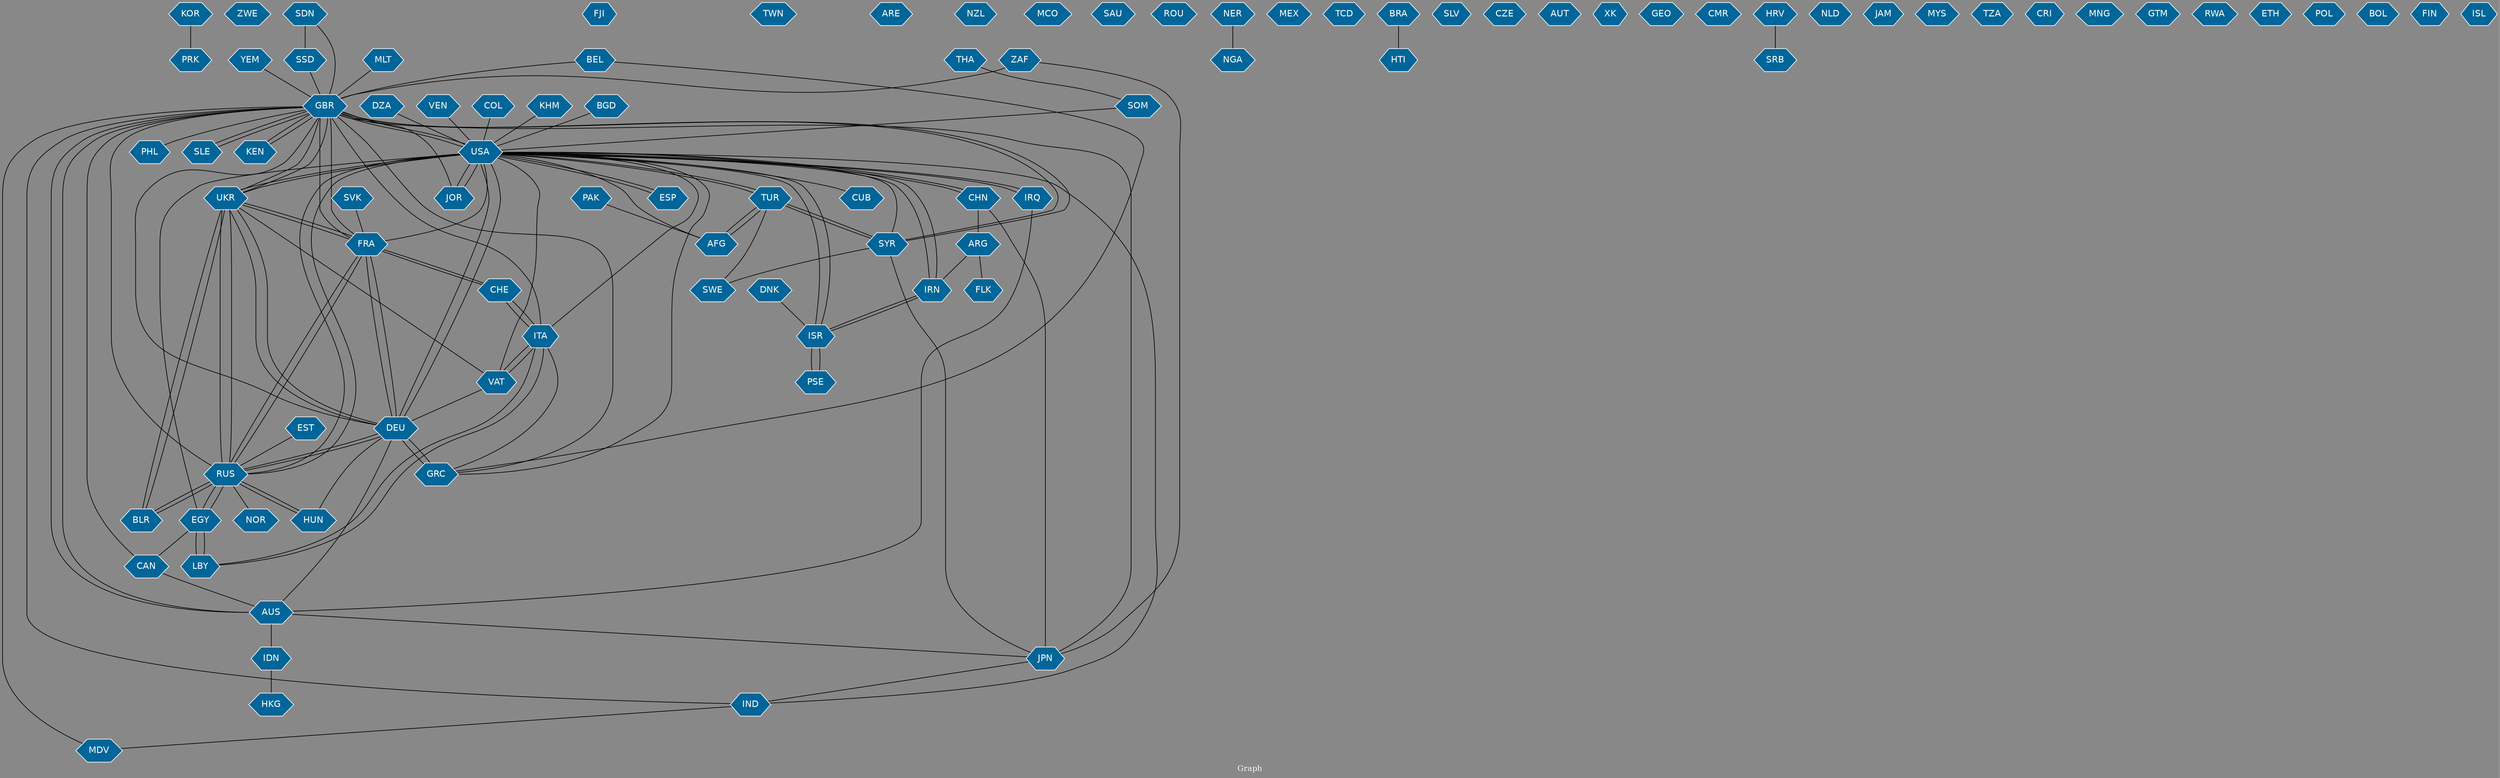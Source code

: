 // Countries together in item graph
graph {
	graph [bgcolor="#888888" fontcolor=white fontsize=12 label="Graph" outputorder=edgesfirst overlap=prism]
	node [color=white fillcolor="#006699" fontcolor=white fontname=Helvetica shape=hexagon style=filled]
	edge [arrowhead=open color=black fontcolor=white fontname=Courier fontsize=12]
		PRK [label=PRK]
		ZWE [label=ZWE]
		GBR [label=GBR]
		USA [label=USA]
		FJI [label=FJI]
		DNK [label=DNK]
		UKR [label=UKR]
		AUS [label=AUS]
		DEU [label=DEU]
		TUR [label=TUR]
		SYR [label=SYR]
		CHN [label=CHN]
		RUS [label=RUS]
		CAN [label=CAN]
		IND [label=IND]
		PAK [label=PAK]
		ESP [label=ESP]
		BLR [label=BLR]
		ISR [label=ISR]
		FRA [label=FRA]
		PSE [label=PSE]
		TWN [label=TWN]
		ARE [label=ARE]
		ARG [label=ARG]
		NZL [label=NZL]
		EGY [label=EGY]
		MCO [label=MCO]
		ITA [label=ITA]
		AFG [label=AFG]
		JPN [label=JPN]
		VEN [label=VEN]
		COL [label=COL]
		FLK [label=FLK]
		GRC [label=GRC]
		LBY [label=LBY]
		BGD [label=BGD]
		SAU [label=SAU]
		SWE [label=SWE]
		IRQ [label=IRQ]
		ROU [label=ROU]
		NER [label=NER]
		ZAF [label=ZAF]
		MEX [label=MEX]
		TCD [label=TCD]
		NOR [label=NOR]
		CUB [label=CUB]
		BRA [label=BRA]
		SLV [label=SLV]
		PHL [label=PHL]
		CZE [label=CZE]
		HKG [label=HKG]
		SLE [label=SLE]
		CHE [label=CHE]
		KEN [label=KEN]
		JOR [label=JOR]
		AUT [label=AUT]
		XK [label=XK]
		GEO [label=GEO]
		DZA [label=DZA]
		SOM [label=SOM]
		CMR [label=CMR]
		IDN [label=IDN]
		HRV [label=HRV]
		SRB [label=SRB]
		KOR [label=KOR]
		NLD [label=NLD]
		SDN [label=SDN]
		SSD [label=SSD]
		VAT [label=VAT]
		HTI [label=HTI]
		JAM [label=JAM]
		MLT [label=MLT]
		HUN [label=HUN]
		IRN [label=IRN]
		MYS [label=MYS]
		TZA [label=TZA]
		NGA [label=NGA]
		CRI [label=CRI]
		SVK [label=SVK]
		EST [label=EST]
		MNG [label=MNG]
		BEL [label=BEL]
		KHM [label=KHM]
		YEM [label=YEM]
		THA [label=THA]
		GTM [label=GTM]
		RWA [label=RWA]
		ETH [label=ETH]
		POL [label=POL]
		BOL [label=BOL]
		FIN [label=FIN]
		ISL [label=ISL]
		MDV [label=MDV]
			UKR -- FRA [weight=6]
			FRA -- RUS [weight=3]
			TUR -- SYR [weight=1]
			SYR -- TUR [weight=1]
			VEN -- USA [weight=1]
			IDN -- HKG [weight=3]
			VAT -- USA [weight=1]
			CAN -- GBR [weight=1]
			BRA -- HTI [weight=1]
			GBR -- KEN [weight=2]
			CHE -- ITA [weight=1]
			SLE -- GBR [weight=2]
			DEU -- GBR [weight=1]
			IND -- GBR [weight=1]
			IND -- MDV [weight=1]
			ISR -- IRN [weight=1]
			BEL -- GRC [weight=1]
			HRV -- SRB [weight=3]
			RUS -- DEU [weight=7]
			IRN -- ISR [weight=2]
			SDN -- SSD [weight=2]
			EST -- RUS [weight=1]
			BGD -- USA [weight=1]
			GBR -- GRC [weight=1]
			EGY -- CAN [weight=1]
			TUR -- USA [weight=1]
			GBR -- JPN [weight=2]
			USA -- UKR [weight=9]
			USA -- IRN [weight=2]
			HUN -- DEU [weight=1]
			AUS -- DEU [weight=1]
			KOR -- PRK [weight=1]
			USA -- AFG [weight=1]
			DEU -- RUS [weight=6]
			TUR -- SWE [weight=1]
			CHN -- USA [weight=1]
			FRA -- CHE [weight=1]
			CHN -- ARG [weight=1]
			THA -- SOM [weight=1]
			TUR -- AFG [weight=1]
			BLR -- RUS [weight=1]
			ARG -- IRN [weight=1]
			KHM -- USA [weight=1]
			USA -- SYR [weight=3]
			USA -- IRQ [weight=1]
			BLR -- UKR [weight=6]
			GBR -- SLE [weight=1]
			SDN -- GBR [weight=1]
			USA -- TUR [weight=1]
			CHN -- JPN [weight=1]
			UKR -- USA [weight=12]
			USA -- RUS [weight=2]
			PAK -- AFG [weight=1]
			PSE -- ISR [weight=3]
			ISR -- USA [weight=1]
			DEU -- GRC [weight=1]
			VAT -- UKR [weight=1]
			RUS -- HUN [weight=2]
			GBR -- RUS [weight=3]
			ITA -- GBR [weight=1]
			JPN -- IND [weight=1]
			AUS -- IDN [weight=1]
			FRA -- DEU [weight=8]
			GBR -- AUS [weight=1]
			GBR -- SYR [weight=2]
			AUS -- GBR [weight=1]
			KEN -- GBR [weight=1]
			DEU -- FRA [weight=9]
			SYR -- SWE [weight=1]
			ISR -- PSE [weight=3]
			FRA -- GBR [weight=1]
			GBR -- MDV [weight=1]
			BEL -- GBR [weight=1]
			CAN -- AUS [weight=1]
			DEU -- UKR [weight=10]
			GBR -- FRA [weight=1]
			UKR -- GBR [weight=1]
			ITA -- CHE [weight=1]
			VAT -- ITA [weight=1]
			SYR -- JPN [weight=1]
			SOM -- USA [weight=1]
			USA -- GRC [weight=1]
			RUS -- UKR [weight=31]
			USA -- FRA [weight=1]
			SSD -- GBR [weight=1]
			IRN -- USA [weight=2]
			USA -- ESP [weight=1]
			DNK -- ISR [weight=1]
			ARG -- FLK [weight=2]
			MLT -- GBR [weight=1]
			LBY -- EGY [weight=2]
			EGY -- LBY [weight=2]
			ESP -- USA [weight=1]
			GBR -- USA [weight=3]
			USA -- DEU [weight=2]
			LBY -- ITA [weight=1]
			USA -- ISR [weight=2]
			GRC -- ITA [weight=1]
			UKR -- DEU [weight=11]
			UKR -- RUS [weight=20]
			UKR -- BLR [weight=6]
			ZAF -- GBR [weight=2]
			RUS -- FRA [weight=8]
			USA -- EGY [weight=1]
			ITA -- LBY [weight=1]
			EGY -- RUS [weight=1]
			IRQ -- AUS [weight=1]
			IRQ -- USA [weight=1]
			NER -- NGA [weight=1]
			DZA -- USA [weight=1]
			GBR -- PHL [weight=1]
			HUN -- RUS [weight=1]
			USA -- IND [weight=1]
			YEM -- GBR [weight=1]
			GBR -- UKR [weight=3]
			AFG -- TUR [weight=1]
			ITA -- VAT [weight=1]
			RUS -- USA [weight=5]
			USA -- CUB [weight=1]
			DEU -- USA [weight=3]
			ZAF -- JPN [weight=1]
			RUS -- BLR [weight=3]
			RUS -- EGY [weight=1]
			USA -- ITA [weight=1]
			GRC -- DEU [weight=5]
			VAT -- DEU [weight=1]
			USA -- CHN [weight=2]
			COL -- USA [weight=1]
			AUS -- JPN [weight=1]
			JOR -- USA [weight=2]
			RUS -- NOR [weight=1]
			CHE -- FRA [weight=1]
			JOR -- GBR [weight=1]
			SYR -- GBR [weight=1]
			USA -- GBR [weight=4]
			FRA -- UKR [weight=7]
			USA -- JOR [weight=1]
			SVK -- FRA [weight=1]
}